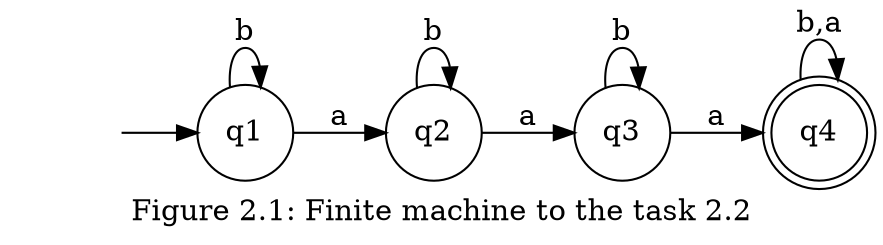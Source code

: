 digraph {
    "" [shape=none]
    node [shape=circle]
    q4 [shape="doublecircle"]
    "" -> q1
    q1 -> q1[label="b"]
    q1 -> q2[label="a"]
    q2 -> q2[label="b"]
    q2 -> q3[label="a"]
    q3 -> q3[label="b"]
    q3 -> q4[label="a"]
    q4 -> q4[label="b,a"]
    rankdir = LR
    label = "Figure 2.1: Finite machine to the task 2.2"
}